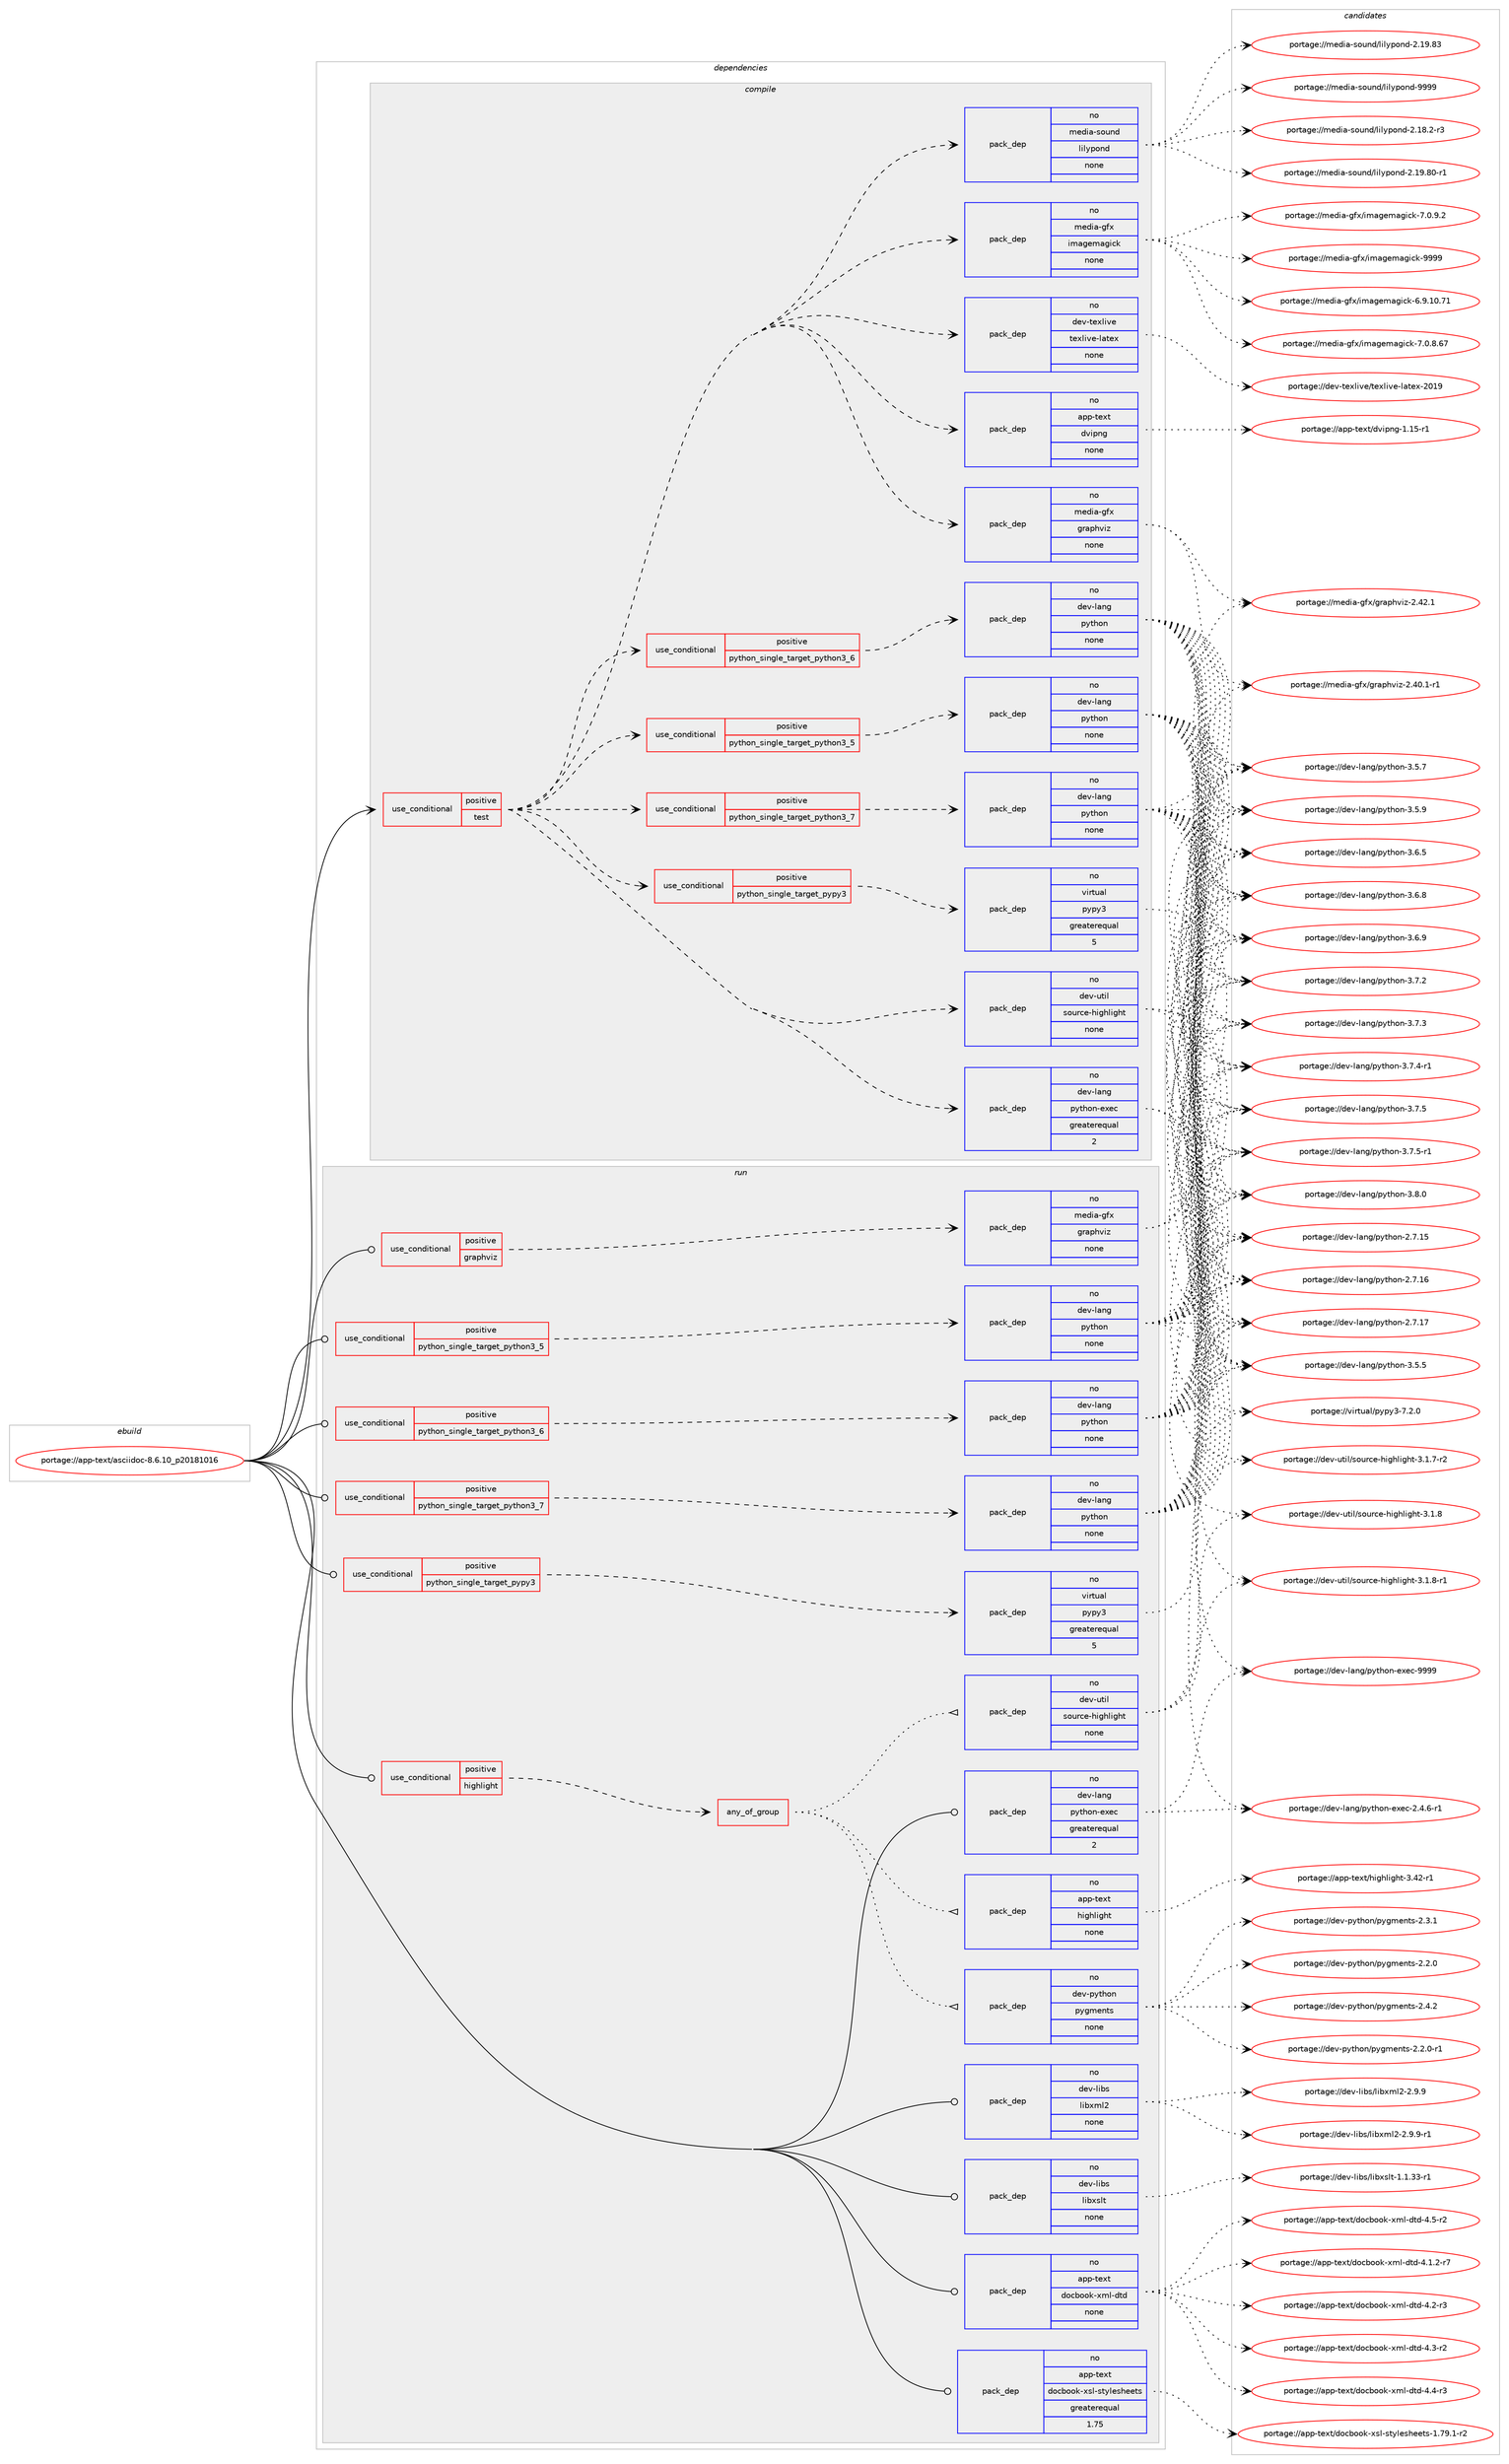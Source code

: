 digraph prolog {

# *************
# Graph options
# *************

newrank=true;
concentrate=true;
compound=true;
graph [rankdir=LR,fontname=Helvetica,fontsize=10,ranksep=1.5];#, ranksep=2.5, nodesep=0.2];
edge  [arrowhead=vee];
node  [fontname=Helvetica,fontsize=10];

# **********
# The ebuild
# **********

subgraph cluster_leftcol {
color=gray;
rank=same;
label=<<i>ebuild</i>>;
id [label="portage://app-text/asciidoc-8.6.10_p20181016", color=red, width=4, href="../app-text/asciidoc-8.6.10_p20181016.svg"];
}

# ****************
# The dependencies
# ****************

subgraph cluster_midcol {
color=gray;
label=<<i>dependencies</i>>;
subgraph cluster_compile {
fillcolor="#eeeeee";
style=filled;
label=<<i>compile</i>>;
subgraph cond10645 {
dependency43023 [label=<<TABLE BORDER="0" CELLBORDER="1" CELLSPACING="0" CELLPADDING="4"><TR><TD ROWSPAN="3" CELLPADDING="10">use_conditional</TD></TR><TR><TD>positive</TD></TR><TR><TD>test</TD></TR></TABLE>>, shape=none, color=red];
subgraph pack31653 {
dependency43024 [label=<<TABLE BORDER="0" CELLBORDER="1" CELLSPACING="0" CELLPADDING="4" WIDTH="220"><TR><TD ROWSPAN="6" CELLPADDING="30">pack_dep</TD></TR><TR><TD WIDTH="110">no</TD></TR><TR><TD>app-text</TD></TR><TR><TD>dvipng</TD></TR><TR><TD>none</TD></TR><TR><TD></TD></TR></TABLE>>, shape=none, color=blue];
}
dependency43023:e -> dependency43024:w [weight=20,style="dashed",arrowhead="vee"];
subgraph pack31654 {
dependency43025 [label=<<TABLE BORDER="0" CELLBORDER="1" CELLSPACING="0" CELLPADDING="4" WIDTH="220"><TR><TD ROWSPAN="6" CELLPADDING="30">pack_dep</TD></TR><TR><TD WIDTH="110">no</TD></TR><TR><TD>dev-texlive</TD></TR><TR><TD>texlive-latex</TD></TR><TR><TD>none</TD></TR><TR><TD></TD></TR></TABLE>>, shape=none, color=blue];
}
dependency43023:e -> dependency43025:w [weight=20,style="dashed",arrowhead="vee"];
subgraph pack31655 {
dependency43026 [label=<<TABLE BORDER="0" CELLBORDER="1" CELLSPACING="0" CELLPADDING="4" WIDTH="220"><TR><TD ROWSPAN="6" CELLPADDING="30">pack_dep</TD></TR><TR><TD WIDTH="110">no</TD></TR><TR><TD>dev-util</TD></TR><TR><TD>source-highlight</TD></TR><TR><TD>none</TD></TR><TR><TD></TD></TR></TABLE>>, shape=none, color=blue];
}
dependency43023:e -> dependency43026:w [weight=20,style="dashed",arrowhead="vee"];
subgraph pack31656 {
dependency43027 [label=<<TABLE BORDER="0" CELLBORDER="1" CELLSPACING="0" CELLPADDING="4" WIDTH="220"><TR><TD ROWSPAN="6" CELLPADDING="30">pack_dep</TD></TR><TR><TD WIDTH="110">no</TD></TR><TR><TD>media-gfx</TD></TR><TR><TD>graphviz</TD></TR><TR><TD>none</TD></TR><TR><TD></TD></TR></TABLE>>, shape=none, color=blue];
}
dependency43023:e -> dependency43027:w [weight=20,style="dashed",arrowhead="vee"];
subgraph pack31657 {
dependency43028 [label=<<TABLE BORDER="0" CELLBORDER="1" CELLSPACING="0" CELLPADDING="4" WIDTH="220"><TR><TD ROWSPAN="6" CELLPADDING="30">pack_dep</TD></TR><TR><TD WIDTH="110">no</TD></TR><TR><TD>media-gfx</TD></TR><TR><TD>imagemagick</TD></TR><TR><TD>none</TD></TR><TR><TD></TD></TR></TABLE>>, shape=none, color=blue];
}
dependency43023:e -> dependency43028:w [weight=20,style="dashed",arrowhead="vee"];
subgraph pack31658 {
dependency43029 [label=<<TABLE BORDER="0" CELLBORDER="1" CELLSPACING="0" CELLPADDING="4" WIDTH="220"><TR><TD ROWSPAN="6" CELLPADDING="30">pack_dep</TD></TR><TR><TD WIDTH="110">no</TD></TR><TR><TD>media-sound</TD></TR><TR><TD>lilypond</TD></TR><TR><TD>none</TD></TR><TR><TD></TD></TR></TABLE>>, shape=none, color=blue];
}
dependency43023:e -> dependency43029:w [weight=20,style="dashed",arrowhead="vee"];
subgraph cond10646 {
dependency43030 [label=<<TABLE BORDER="0" CELLBORDER="1" CELLSPACING="0" CELLPADDING="4"><TR><TD ROWSPAN="3" CELLPADDING="10">use_conditional</TD></TR><TR><TD>positive</TD></TR><TR><TD>python_single_target_pypy3</TD></TR></TABLE>>, shape=none, color=red];
subgraph pack31659 {
dependency43031 [label=<<TABLE BORDER="0" CELLBORDER="1" CELLSPACING="0" CELLPADDING="4" WIDTH="220"><TR><TD ROWSPAN="6" CELLPADDING="30">pack_dep</TD></TR><TR><TD WIDTH="110">no</TD></TR><TR><TD>virtual</TD></TR><TR><TD>pypy3</TD></TR><TR><TD>greaterequal</TD></TR><TR><TD>5</TD></TR></TABLE>>, shape=none, color=blue];
}
dependency43030:e -> dependency43031:w [weight=20,style="dashed",arrowhead="vee"];
}
dependency43023:e -> dependency43030:w [weight=20,style="dashed",arrowhead="vee"];
subgraph cond10647 {
dependency43032 [label=<<TABLE BORDER="0" CELLBORDER="1" CELLSPACING="0" CELLPADDING="4"><TR><TD ROWSPAN="3" CELLPADDING="10">use_conditional</TD></TR><TR><TD>positive</TD></TR><TR><TD>python_single_target_python3_5</TD></TR></TABLE>>, shape=none, color=red];
subgraph pack31660 {
dependency43033 [label=<<TABLE BORDER="0" CELLBORDER="1" CELLSPACING="0" CELLPADDING="4" WIDTH="220"><TR><TD ROWSPAN="6" CELLPADDING="30">pack_dep</TD></TR><TR><TD WIDTH="110">no</TD></TR><TR><TD>dev-lang</TD></TR><TR><TD>python</TD></TR><TR><TD>none</TD></TR><TR><TD></TD></TR></TABLE>>, shape=none, color=blue];
}
dependency43032:e -> dependency43033:w [weight=20,style="dashed",arrowhead="vee"];
}
dependency43023:e -> dependency43032:w [weight=20,style="dashed",arrowhead="vee"];
subgraph cond10648 {
dependency43034 [label=<<TABLE BORDER="0" CELLBORDER="1" CELLSPACING="0" CELLPADDING="4"><TR><TD ROWSPAN="3" CELLPADDING="10">use_conditional</TD></TR><TR><TD>positive</TD></TR><TR><TD>python_single_target_python3_6</TD></TR></TABLE>>, shape=none, color=red];
subgraph pack31661 {
dependency43035 [label=<<TABLE BORDER="0" CELLBORDER="1" CELLSPACING="0" CELLPADDING="4" WIDTH="220"><TR><TD ROWSPAN="6" CELLPADDING="30">pack_dep</TD></TR><TR><TD WIDTH="110">no</TD></TR><TR><TD>dev-lang</TD></TR><TR><TD>python</TD></TR><TR><TD>none</TD></TR><TR><TD></TD></TR></TABLE>>, shape=none, color=blue];
}
dependency43034:e -> dependency43035:w [weight=20,style="dashed",arrowhead="vee"];
}
dependency43023:e -> dependency43034:w [weight=20,style="dashed",arrowhead="vee"];
subgraph cond10649 {
dependency43036 [label=<<TABLE BORDER="0" CELLBORDER="1" CELLSPACING="0" CELLPADDING="4"><TR><TD ROWSPAN="3" CELLPADDING="10">use_conditional</TD></TR><TR><TD>positive</TD></TR><TR><TD>python_single_target_python3_7</TD></TR></TABLE>>, shape=none, color=red];
subgraph pack31662 {
dependency43037 [label=<<TABLE BORDER="0" CELLBORDER="1" CELLSPACING="0" CELLPADDING="4" WIDTH="220"><TR><TD ROWSPAN="6" CELLPADDING="30">pack_dep</TD></TR><TR><TD WIDTH="110">no</TD></TR><TR><TD>dev-lang</TD></TR><TR><TD>python</TD></TR><TR><TD>none</TD></TR><TR><TD></TD></TR></TABLE>>, shape=none, color=blue];
}
dependency43036:e -> dependency43037:w [weight=20,style="dashed",arrowhead="vee"];
}
dependency43023:e -> dependency43036:w [weight=20,style="dashed",arrowhead="vee"];
subgraph pack31663 {
dependency43038 [label=<<TABLE BORDER="0" CELLBORDER="1" CELLSPACING="0" CELLPADDING="4" WIDTH="220"><TR><TD ROWSPAN="6" CELLPADDING="30">pack_dep</TD></TR><TR><TD WIDTH="110">no</TD></TR><TR><TD>dev-lang</TD></TR><TR><TD>python-exec</TD></TR><TR><TD>greaterequal</TD></TR><TR><TD>2</TD></TR></TABLE>>, shape=none, color=blue];
}
dependency43023:e -> dependency43038:w [weight=20,style="dashed",arrowhead="vee"];
}
id:e -> dependency43023:w [weight=20,style="solid",arrowhead="vee"];
}
subgraph cluster_compileandrun {
fillcolor="#eeeeee";
style=filled;
label=<<i>compile and run</i>>;
}
subgraph cluster_run {
fillcolor="#eeeeee";
style=filled;
label=<<i>run</i>>;
subgraph cond10650 {
dependency43039 [label=<<TABLE BORDER="0" CELLBORDER="1" CELLSPACING="0" CELLPADDING="4"><TR><TD ROWSPAN="3" CELLPADDING="10">use_conditional</TD></TR><TR><TD>positive</TD></TR><TR><TD>graphviz</TD></TR></TABLE>>, shape=none, color=red];
subgraph pack31664 {
dependency43040 [label=<<TABLE BORDER="0" CELLBORDER="1" CELLSPACING="0" CELLPADDING="4" WIDTH="220"><TR><TD ROWSPAN="6" CELLPADDING="30">pack_dep</TD></TR><TR><TD WIDTH="110">no</TD></TR><TR><TD>media-gfx</TD></TR><TR><TD>graphviz</TD></TR><TR><TD>none</TD></TR><TR><TD></TD></TR></TABLE>>, shape=none, color=blue];
}
dependency43039:e -> dependency43040:w [weight=20,style="dashed",arrowhead="vee"];
}
id:e -> dependency43039:w [weight=20,style="solid",arrowhead="odot"];
subgraph cond10651 {
dependency43041 [label=<<TABLE BORDER="0" CELLBORDER="1" CELLSPACING="0" CELLPADDING="4"><TR><TD ROWSPAN="3" CELLPADDING="10">use_conditional</TD></TR><TR><TD>positive</TD></TR><TR><TD>highlight</TD></TR></TABLE>>, shape=none, color=red];
subgraph any699 {
dependency43042 [label=<<TABLE BORDER="0" CELLBORDER="1" CELLSPACING="0" CELLPADDING="4"><TR><TD CELLPADDING="10">any_of_group</TD></TR></TABLE>>, shape=none, color=red];subgraph pack31665 {
dependency43043 [label=<<TABLE BORDER="0" CELLBORDER="1" CELLSPACING="0" CELLPADDING="4" WIDTH="220"><TR><TD ROWSPAN="6" CELLPADDING="30">pack_dep</TD></TR><TR><TD WIDTH="110">no</TD></TR><TR><TD>dev-util</TD></TR><TR><TD>source-highlight</TD></TR><TR><TD>none</TD></TR><TR><TD></TD></TR></TABLE>>, shape=none, color=blue];
}
dependency43042:e -> dependency43043:w [weight=20,style="dotted",arrowhead="oinv"];
subgraph pack31666 {
dependency43044 [label=<<TABLE BORDER="0" CELLBORDER="1" CELLSPACING="0" CELLPADDING="4" WIDTH="220"><TR><TD ROWSPAN="6" CELLPADDING="30">pack_dep</TD></TR><TR><TD WIDTH="110">no</TD></TR><TR><TD>dev-python</TD></TR><TR><TD>pygments</TD></TR><TR><TD>none</TD></TR><TR><TD></TD></TR></TABLE>>, shape=none, color=blue];
}
dependency43042:e -> dependency43044:w [weight=20,style="dotted",arrowhead="oinv"];
subgraph pack31667 {
dependency43045 [label=<<TABLE BORDER="0" CELLBORDER="1" CELLSPACING="0" CELLPADDING="4" WIDTH="220"><TR><TD ROWSPAN="6" CELLPADDING="30">pack_dep</TD></TR><TR><TD WIDTH="110">no</TD></TR><TR><TD>app-text</TD></TR><TR><TD>highlight</TD></TR><TR><TD>none</TD></TR><TR><TD></TD></TR></TABLE>>, shape=none, color=blue];
}
dependency43042:e -> dependency43045:w [weight=20,style="dotted",arrowhead="oinv"];
}
dependency43041:e -> dependency43042:w [weight=20,style="dashed",arrowhead="vee"];
}
id:e -> dependency43041:w [weight=20,style="solid",arrowhead="odot"];
subgraph cond10652 {
dependency43046 [label=<<TABLE BORDER="0" CELLBORDER="1" CELLSPACING="0" CELLPADDING="4"><TR><TD ROWSPAN="3" CELLPADDING="10">use_conditional</TD></TR><TR><TD>positive</TD></TR><TR><TD>python_single_target_pypy3</TD></TR></TABLE>>, shape=none, color=red];
subgraph pack31668 {
dependency43047 [label=<<TABLE BORDER="0" CELLBORDER="1" CELLSPACING="0" CELLPADDING="4" WIDTH="220"><TR><TD ROWSPAN="6" CELLPADDING="30">pack_dep</TD></TR><TR><TD WIDTH="110">no</TD></TR><TR><TD>virtual</TD></TR><TR><TD>pypy3</TD></TR><TR><TD>greaterequal</TD></TR><TR><TD>5</TD></TR></TABLE>>, shape=none, color=blue];
}
dependency43046:e -> dependency43047:w [weight=20,style="dashed",arrowhead="vee"];
}
id:e -> dependency43046:w [weight=20,style="solid",arrowhead="odot"];
subgraph cond10653 {
dependency43048 [label=<<TABLE BORDER="0" CELLBORDER="1" CELLSPACING="0" CELLPADDING="4"><TR><TD ROWSPAN="3" CELLPADDING="10">use_conditional</TD></TR><TR><TD>positive</TD></TR><TR><TD>python_single_target_python3_5</TD></TR></TABLE>>, shape=none, color=red];
subgraph pack31669 {
dependency43049 [label=<<TABLE BORDER="0" CELLBORDER="1" CELLSPACING="0" CELLPADDING="4" WIDTH="220"><TR><TD ROWSPAN="6" CELLPADDING="30">pack_dep</TD></TR><TR><TD WIDTH="110">no</TD></TR><TR><TD>dev-lang</TD></TR><TR><TD>python</TD></TR><TR><TD>none</TD></TR><TR><TD></TD></TR></TABLE>>, shape=none, color=blue];
}
dependency43048:e -> dependency43049:w [weight=20,style="dashed",arrowhead="vee"];
}
id:e -> dependency43048:w [weight=20,style="solid",arrowhead="odot"];
subgraph cond10654 {
dependency43050 [label=<<TABLE BORDER="0" CELLBORDER="1" CELLSPACING="0" CELLPADDING="4"><TR><TD ROWSPAN="3" CELLPADDING="10">use_conditional</TD></TR><TR><TD>positive</TD></TR><TR><TD>python_single_target_python3_6</TD></TR></TABLE>>, shape=none, color=red];
subgraph pack31670 {
dependency43051 [label=<<TABLE BORDER="0" CELLBORDER="1" CELLSPACING="0" CELLPADDING="4" WIDTH="220"><TR><TD ROWSPAN="6" CELLPADDING="30">pack_dep</TD></TR><TR><TD WIDTH="110">no</TD></TR><TR><TD>dev-lang</TD></TR><TR><TD>python</TD></TR><TR><TD>none</TD></TR><TR><TD></TD></TR></TABLE>>, shape=none, color=blue];
}
dependency43050:e -> dependency43051:w [weight=20,style="dashed",arrowhead="vee"];
}
id:e -> dependency43050:w [weight=20,style="solid",arrowhead="odot"];
subgraph cond10655 {
dependency43052 [label=<<TABLE BORDER="0" CELLBORDER="1" CELLSPACING="0" CELLPADDING="4"><TR><TD ROWSPAN="3" CELLPADDING="10">use_conditional</TD></TR><TR><TD>positive</TD></TR><TR><TD>python_single_target_python3_7</TD></TR></TABLE>>, shape=none, color=red];
subgraph pack31671 {
dependency43053 [label=<<TABLE BORDER="0" CELLBORDER="1" CELLSPACING="0" CELLPADDING="4" WIDTH="220"><TR><TD ROWSPAN="6" CELLPADDING="30">pack_dep</TD></TR><TR><TD WIDTH="110">no</TD></TR><TR><TD>dev-lang</TD></TR><TR><TD>python</TD></TR><TR><TD>none</TD></TR><TR><TD></TD></TR></TABLE>>, shape=none, color=blue];
}
dependency43052:e -> dependency43053:w [weight=20,style="dashed",arrowhead="vee"];
}
id:e -> dependency43052:w [weight=20,style="solid",arrowhead="odot"];
subgraph pack31672 {
dependency43054 [label=<<TABLE BORDER="0" CELLBORDER="1" CELLSPACING="0" CELLPADDING="4" WIDTH="220"><TR><TD ROWSPAN="6" CELLPADDING="30">pack_dep</TD></TR><TR><TD WIDTH="110">no</TD></TR><TR><TD>app-text</TD></TR><TR><TD>docbook-xml-dtd</TD></TR><TR><TD>none</TD></TR><TR><TD></TD></TR></TABLE>>, shape=none, color=blue];
}
id:e -> dependency43054:w [weight=20,style="solid",arrowhead="odot"];
subgraph pack31673 {
dependency43055 [label=<<TABLE BORDER="0" CELLBORDER="1" CELLSPACING="0" CELLPADDING="4" WIDTH="220"><TR><TD ROWSPAN="6" CELLPADDING="30">pack_dep</TD></TR><TR><TD WIDTH="110">no</TD></TR><TR><TD>app-text</TD></TR><TR><TD>docbook-xsl-stylesheets</TD></TR><TR><TD>greaterequal</TD></TR><TR><TD>1.75</TD></TR></TABLE>>, shape=none, color=blue];
}
id:e -> dependency43055:w [weight=20,style="solid",arrowhead="odot"];
subgraph pack31674 {
dependency43056 [label=<<TABLE BORDER="0" CELLBORDER="1" CELLSPACING="0" CELLPADDING="4" WIDTH="220"><TR><TD ROWSPAN="6" CELLPADDING="30">pack_dep</TD></TR><TR><TD WIDTH="110">no</TD></TR><TR><TD>dev-lang</TD></TR><TR><TD>python-exec</TD></TR><TR><TD>greaterequal</TD></TR><TR><TD>2</TD></TR></TABLE>>, shape=none, color=blue];
}
id:e -> dependency43056:w [weight=20,style="solid",arrowhead="odot"];
subgraph pack31675 {
dependency43057 [label=<<TABLE BORDER="0" CELLBORDER="1" CELLSPACING="0" CELLPADDING="4" WIDTH="220"><TR><TD ROWSPAN="6" CELLPADDING="30">pack_dep</TD></TR><TR><TD WIDTH="110">no</TD></TR><TR><TD>dev-libs</TD></TR><TR><TD>libxml2</TD></TR><TR><TD>none</TD></TR><TR><TD></TD></TR></TABLE>>, shape=none, color=blue];
}
id:e -> dependency43057:w [weight=20,style="solid",arrowhead="odot"];
subgraph pack31676 {
dependency43058 [label=<<TABLE BORDER="0" CELLBORDER="1" CELLSPACING="0" CELLPADDING="4" WIDTH="220"><TR><TD ROWSPAN="6" CELLPADDING="30">pack_dep</TD></TR><TR><TD WIDTH="110">no</TD></TR><TR><TD>dev-libs</TD></TR><TR><TD>libxslt</TD></TR><TR><TD>none</TD></TR><TR><TD></TD></TR></TABLE>>, shape=none, color=blue];
}
id:e -> dependency43058:w [weight=20,style="solid",arrowhead="odot"];
}
}

# **************
# The candidates
# **************

subgraph cluster_choices {
rank=same;
color=gray;
label=<<i>candidates</i>>;

subgraph choice31653 {
color=black;
nodesep=1;
choiceportage97112112451161011201164710011810511211010345494649534511449 [label="portage://app-text/dvipng-1.15-r1", color=red, width=4,href="../app-text/dvipng-1.15-r1.svg"];
dependency43024:e -> choiceportage97112112451161011201164710011810511211010345494649534511449:w [style=dotted,weight="100"];
}
subgraph choice31654 {
color=black;
nodesep=1;
choiceportage100101118451161011201081051181014711610112010810511810145108971161011204550484957 [label="portage://dev-texlive/texlive-latex-2019", color=red, width=4,href="../dev-texlive/texlive-latex-2019.svg"];
dependency43025:e -> choiceportage100101118451161011201081051181014711610112010810511810145108971161011204550484957:w [style=dotted,weight="100"];
}
subgraph choice31655 {
color=black;
nodesep=1;
choiceportage100101118451171161051084711511111711499101451041051031041081051031041164551464946554511450 [label="portage://dev-util/source-highlight-3.1.7-r2", color=red, width=4,href="../dev-util/source-highlight-3.1.7-r2.svg"];
choiceportage10010111845117116105108471151111171149910145104105103104108105103104116455146494656 [label="portage://dev-util/source-highlight-3.1.8", color=red, width=4,href="../dev-util/source-highlight-3.1.8.svg"];
choiceportage100101118451171161051084711511111711499101451041051031041081051031041164551464946564511449 [label="portage://dev-util/source-highlight-3.1.8-r1", color=red, width=4,href="../dev-util/source-highlight-3.1.8-r1.svg"];
dependency43026:e -> choiceportage100101118451171161051084711511111711499101451041051031041081051031041164551464946554511450:w [style=dotted,weight="100"];
dependency43026:e -> choiceportage10010111845117116105108471151111171149910145104105103104108105103104116455146494656:w [style=dotted,weight="100"];
dependency43026:e -> choiceportage100101118451171161051084711511111711499101451041051031041081051031041164551464946564511449:w [style=dotted,weight="100"];
}
subgraph choice31656 {
color=black;
nodesep=1;
choiceportage10910110010597451031021204710311497112104118105122455046524846494511449 [label="portage://media-gfx/graphviz-2.40.1-r1", color=red, width=4,href="../media-gfx/graphviz-2.40.1-r1.svg"];
choiceportage1091011001059745103102120471031149711210411810512245504652504649 [label="portage://media-gfx/graphviz-2.42.1", color=red, width=4,href="../media-gfx/graphviz-2.42.1.svg"];
dependency43027:e -> choiceportage10910110010597451031021204710311497112104118105122455046524846494511449:w [style=dotted,weight="100"];
dependency43027:e -> choiceportage1091011001059745103102120471031149711210411810512245504652504649:w [style=dotted,weight="100"];
}
subgraph choice31657 {
color=black;
nodesep=1;
choiceportage10910110010597451031021204710510997103101109971031059910745544657464948465549 [label="portage://media-gfx/imagemagick-6.9.10.71", color=red, width=4,href="../media-gfx/imagemagick-6.9.10.71.svg"];
choiceportage109101100105974510310212047105109971031011099710310599107455546484656465455 [label="portage://media-gfx/imagemagick-7.0.8.67", color=red, width=4,href="../media-gfx/imagemagick-7.0.8.67.svg"];
choiceportage1091011001059745103102120471051099710310110997103105991074555464846574650 [label="portage://media-gfx/imagemagick-7.0.9.2", color=red, width=4,href="../media-gfx/imagemagick-7.0.9.2.svg"];
choiceportage1091011001059745103102120471051099710310110997103105991074557575757 [label="portage://media-gfx/imagemagick-9999", color=red, width=4,href="../media-gfx/imagemagick-9999.svg"];
dependency43028:e -> choiceportage10910110010597451031021204710510997103101109971031059910745544657464948465549:w [style=dotted,weight="100"];
dependency43028:e -> choiceportage109101100105974510310212047105109971031011099710310599107455546484656465455:w [style=dotted,weight="100"];
dependency43028:e -> choiceportage1091011001059745103102120471051099710310110997103105991074555464846574650:w [style=dotted,weight="100"];
dependency43028:e -> choiceportage1091011001059745103102120471051099710310110997103105991074557575757:w [style=dotted,weight="100"];
}
subgraph choice31658 {
color=black;
nodesep=1;
choiceportage109101100105974511511111711010047108105108121112111110100455046495646504511451 [label="portage://media-sound/lilypond-2.18.2-r3", color=red, width=4,href="../media-sound/lilypond-2.18.2-r3.svg"];
choiceportage10910110010597451151111171101004710810510812111211111010045504649574656484511449 [label="portage://media-sound/lilypond-2.19.80-r1", color=red, width=4,href="../media-sound/lilypond-2.19.80-r1.svg"];
choiceportage1091011001059745115111117110100471081051081211121111101004550464957465651 [label="portage://media-sound/lilypond-2.19.83", color=red, width=4,href="../media-sound/lilypond-2.19.83.svg"];
choiceportage1091011001059745115111117110100471081051081211121111101004557575757 [label="portage://media-sound/lilypond-9999", color=red, width=4,href="../media-sound/lilypond-9999.svg"];
dependency43029:e -> choiceportage109101100105974511511111711010047108105108121112111110100455046495646504511451:w [style=dotted,weight="100"];
dependency43029:e -> choiceportage10910110010597451151111171101004710810510812111211111010045504649574656484511449:w [style=dotted,weight="100"];
dependency43029:e -> choiceportage1091011001059745115111117110100471081051081211121111101004550464957465651:w [style=dotted,weight="100"];
dependency43029:e -> choiceportage1091011001059745115111117110100471081051081211121111101004557575757:w [style=dotted,weight="100"];
}
subgraph choice31659 {
color=black;
nodesep=1;
choiceportage118105114116117971084711212111212151455546504648 [label="portage://virtual/pypy3-7.2.0", color=red, width=4,href="../virtual/pypy3-7.2.0.svg"];
dependency43031:e -> choiceportage118105114116117971084711212111212151455546504648:w [style=dotted,weight="100"];
}
subgraph choice31660 {
color=black;
nodesep=1;
choiceportage10010111845108971101034711212111610411111045504655464953 [label="portage://dev-lang/python-2.7.15", color=red, width=4,href="../dev-lang/python-2.7.15.svg"];
choiceportage10010111845108971101034711212111610411111045504655464954 [label="portage://dev-lang/python-2.7.16", color=red, width=4,href="../dev-lang/python-2.7.16.svg"];
choiceportage10010111845108971101034711212111610411111045504655464955 [label="portage://dev-lang/python-2.7.17", color=red, width=4,href="../dev-lang/python-2.7.17.svg"];
choiceportage100101118451089711010347112121116104111110455146534653 [label="portage://dev-lang/python-3.5.5", color=red, width=4,href="../dev-lang/python-3.5.5.svg"];
choiceportage100101118451089711010347112121116104111110455146534655 [label="portage://dev-lang/python-3.5.7", color=red, width=4,href="../dev-lang/python-3.5.7.svg"];
choiceportage100101118451089711010347112121116104111110455146534657 [label="portage://dev-lang/python-3.5.9", color=red, width=4,href="../dev-lang/python-3.5.9.svg"];
choiceportage100101118451089711010347112121116104111110455146544653 [label="portage://dev-lang/python-3.6.5", color=red, width=4,href="../dev-lang/python-3.6.5.svg"];
choiceportage100101118451089711010347112121116104111110455146544656 [label="portage://dev-lang/python-3.6.8", color=red, width=4,href="../dev-lang/python-3.6.8.svg"];
choiceportage100101118451089711010347112121116104111110455146544657 [label="portage://dev-lang/python-3.6.9", color=red, width=4,href="../dev-lang/python-3.6.9.svg"];
choiceportage100101118451089711010347112121116104111110455146554650 [label="portage://dev-lang/python-3.7.2", color=red, width=4,href="../dev-lang/python-3.7.2.svg"];
choiceportage100101118451089711010347112121116104111110455146554651 [label="portage://dev-lang/python-3.7.3", color=red, width=4,href="../dev-lang/python-3.7.3.svg"];
choiceportage1001011184510897110103471121211161041111104551465546524511449 [label="portage://dev-lang/python-3.7.4-r1", color=red, width=4,href="../dev-lang/python-3.7.4-r1.svg"];
choiceportage100101118451089711010347112121116104111110455146554653 [label="portage://dev-lang/python-3.7.5", color=red, width=4,href="../dev-lang/python-3.7.5.svg"];
choiceportage1001011184510897110103471121211161041111104551465546534511449 [label="portage://dev-lang/python-3.7.5-r1", color=red, width=4,href="../dev-lang/python-3.7.5-r1.svg"];
choiceportage100101118451089711010347112121116104111110455146564648 [label="portage://dev-lang/python-3.8.0", color=red, width=4,href="../dev-lang/python-3.8.0.svg"];
dependency43033:e -> choiceportage10010111845108971101034711212111610411111045504655464953:w [style=dotted,weight="100"];
dependency43033:e -> choiceportage10010111845108971101034711212111610411111045504655464954:w [style=dotted,weight="100"];
dependency43033:e -> choiceportage10010111845108971101034711212111610411111045504655464955:w [style=dotted,weight="100"];
dependency43033:e -> choiceportage100101118451089711010347112121116104111110455146534653:w [style=dotted,weight="100"];
dependency43033:e -> choiceportage100101118451089711010347112121116104111110455146534655:w [style=dotted,weight="100"];
dependency43033:e -> choiceportage100101118451089711010347112121116104111110455146534657:w [style=dotted,weight="100"];
dependency43033:e -> choiceportage100101118451089711010347112121116104111110455146544653:w [style=dotted,weight="100"];
dependency43033:e -> choiceportage100101118451089711010347112121116104111110455146544656:w [style=dotted,weight="100"];
dependency43033:e -> choiceportage100101118451089711010347112121116104111110455146544657:w [style=dotted,weight="100"];
dependency43033:e -> choiceportage100101118451089711010347112121116104111110455146554650:w [style=dotted,weight="100"];
dependency43033:e -> choiceportage100101118451089711010347112121116104111110455146554651:w [style=dotted,weight="100"];
dependency43033:e -> choiceportage1001011184510897110103471121211161041111104551465546524511449:w [style=dotted,weight="100"];
dependency43033:e -> choiceportage100101118451089711010347112121116104111110455146554653:w [style=dotted,weight="100"];
dependency43033:e -> choiceportage1001011184510897110103471121211161041111104551465546534511449:w [style=dotted,weight="100"];
dependency43033:e -> choiceportage100101118451089711010347112121116104111110455146564648:w [style=dotted,weight="100"];
}
subgraph choice31661 {
color=black;
nodesep=1;
choiceportage10010111845108971101034711212111610411111045504655464953 [label="portage://dev-lang/python-2.7.15", color=red, width=4,href="../dev-lang/python-2.7.15.svg"];
choiceportage10010111845108971101034711212111610411111045504655464954 [label="portage://dev-lang/python-2.7.16", color=red, width=4,href="../dev-lang/python-2.7.16.svg"];
choiceportage10010111845108971101034711212111610411111045504655464955 [label="portage://dev-lang/python-2.7.17", color=red, width=4,href="../dev-lang/python-2.7.17.svg"];
choiceportage100101118451089711010347112121116104111110455146534653 [label="portage://dev-lang/python-3.5.5", color=red, width=4,href="../dev-lang/python-3.5.5.svg"];
choiceportage100101118451089711010347112121116104111110455146534655 [label="portage://dev-lang/python-3.5.7", color=red, width=4,href="../dev-lang/python-3.5.7.svg"];
choiceportage100101118451089711010347112121116104111110455146534657 [label="portage://dev-lang/python-3.5.9", color=red, width=4,href="../dev-lang/python-3.5.9.svg"];
choiceportage100101118451089711010347112121116104111110455146544653 [label="portage://dev-lang/python-3.6.5", color=red, width=4,href="../dev-lang/python-3.6.5.svg"];
choiceportage100101118451089711010347112121116104111110455146544656 [label="portage://dev-lang/python-3.6.8", color=red, width=4,href="../dev-lang/python-3.6.8.svg"];
choiceportage100101118451089711010347112121116104111110455146544657 [label="portage://dev-lang/python-3.6.9", color=red, width=4,href="../dev-lang/python-3.6.9.svg"];
choiceportage100101118451089711010347112121116104111110455146554650 [label="portage://dev-lang/python-3.7.2", color=red, width=4,href="../dev-lang/python-3.7.2.svg"];
choiceportage100101118451089711010347112121116104111110455146554651 [label="portage://dev-lang/python-3.7.3", color=red, width=4,href="../dev-lang/python-3.7.3.svg"];
choiceportage1001011184510897110103471121211161041111104551465546524511449 [label="portage://dev-lang/python-3.7.4-r1", color=red, width=4,href="../dev-lang/python-3.7.4-r1.svg"];
choiceportage100101118451089711010347112121116104111110455146554653 [label="portage://dev-lang/python-3.7.5", color=red, width=4,href="../dev-lang/python-3.7.5.svg"];
choiceportage1001011184510897110103471121211161041111104551465546534511449 [label="portage://dev-lang/python-3.7.5-r1", color=red, width=4,href="../dev-lang/python-3.7.5-r1.svg"];
choiceportage100101118451089711010347112121116104111110455146564648 [label="portage://dev-lang/python-3.8.0", color=red, width=4,href="../dev-lang/python-3.8.0.svg"];
dependency43035:e -> choiceportage10010111845108971101034711212111610411111045504655464953:w [style=dotted,weight="100"];
dependency43035:e -> choiceportage10010111845108971101034711212111610411111045504655464954:w [style=dotted,weight="100"];
dependency43035:e -> choiceportage10010111845108971101034711212111610411111045504655464955:w [style=dotted,weight="100"];
dependency43035:e -> choiceportage100101118451089711010347112121116104111110455146534653:w [style=dotted,weight="100"];
dependency43035:e -> choiceportage100101118451089711010347112121116104111110455146534655:w [style=dotted,weight="100"];
dependency43035:e -> choiceportage100101118451089711010347112121116104111110455146534657:w [style=dotted,weight="100"];
dependency43035:e -> choiceportage100101118451089711010347112121116104111110455146544653:w [style=dotted,weight="100"];
dependency43035:e -> choiceportage100101118451089711010347112121116104111110455146544656:w [style=dotted,weight="100"];
dependency43035:e -> choiceportage100101118451089711010347112121116104111110455146544657:w [style=dotted,weight="100"];
dependency43035:e -> choiceportage100101118451089711010347112121116104111110455146554650:w [style=dotted,weight="100"];
dependency43035:e -> choiceportage100101118451089711010347112121116104111110455146554651:w [style=dotted,weight="100"];
dependency43035:e -> choiceportage1001011184510897110103471121211161041111104551465546524511449:w [style=dotted,weight="100"];
dependency43035:e -> choiceportage100101118451089711010347112121116104111110455146554653:w [style=dotted,weight="100"];
dependency43035:e -> choiceportage1001011184510897110103471121211161041111104551465546534511449:w [style=dotted,weight="100"];
dependency43035:e -> choiceportage100101118451089711010347112121116104111110455146564648:w [style=dotted,weight="100"];
}
subgraph choice31662 {
color=black;
nodesep=1;
choiceportage10010111845108971101034711212111610411111045504655464953 [label="portage://dev-lang/python-2.7.15", color=red, width=4,href="../dev-lang/python-2.7.15.svg"];
choiceportage10010111845108971101034711212111610411111045504655464954 [label="portage://dev-lang/python-2.7.16", color=red, width=4,href="../dev-lang/python-2.7.16.svg"];
choiceportage10010111845108971101034711212111610411111045504655464955 [label="portage://dev-lang/python-2.7.17", color=red, width=4,href="../dev-lang/python-2.7.17.svg"];
choiceportage100101118451089711010347112121116104111110455146534653 [label="portage://dev-lang/python-3.5.5", color=red, width=4,href="../dev-lang/python-3.5.5.svg"];
choiceportage100101118451089711010347112121116104111110455146534655 [label="portage://dev-lang/python-3.5.7", color=red, width=4,href="../dev-lang/python-3.5.7.svg"];
choiceportage100101118451089711010347112121116104111110455146534657 [label="portage://dev-lang/python-3.5.9", color=red, width=4,href="../dev-lang/python-3.5.9.svg"];
choiceportage100101118451089711010347112121116104111110455146544653 [label="portage://dev-lang/python-3.6.5", color=red, width=4,href="../dev-lang/python-3.6.5.svg"];
choiceportage100101118451089711010347112121116104111110455146544656 [label="portage://dev-lang/python-3.6.8", color=red, width=4,href="../dev-lang/python-3.6.8.svg"];
choiceportage100101118451089711010347112121116104111110455146544657 [label="portage://dev-lang/python-3.6.9", color=red, width=4,href="../dev-lang/python-3.6.9.svg"];
choiceportage100101118451089711010347112121116104111110455146554650 [label="portage://dev-lang/python-3.7.2", color=red, width=4,href="../dev-lang/python-3.7.2.svg"];
choiceportage100101118451089711010347112121116104111110455146554651 [label="portage://dev-lang/python-3.7.3", color=red, width=4,href="../dev-lang/python-3.7.3.svg"];
choiceportage1001011184510897110103471121211161041111104551465546524511449 [label="portage://dev-lang/python-3.7.4-r1", color=red, width=4,href="../dev-lang/python-3.7.4-r1.svg"];
choiceportage100101118451089711010347112121116104111110455146554653 [label="portage://dev-lang/python-3.7.5", color=red, width=4,href="../dev-lang/python-3.7.5.svg"];
choiceportage1001011184510897110103471121211161041111104551465546534511449 [label="portage://dev-lang/python-3.7.5-r1", color=red, width=4,href="../dev-lang/python-3.7.5-r1.svg"];
choiceportage100101118451089711010347112121116104111110455146564648 [label="portage://dev-lang/python-3.8.0", color=red, width=4,href="../dev-lang/python-3.8.0.svg"];
dependency43037:e -> choiceportage10010111845108971101034711212111610411111045504655464953:w [style=dotted,weight="100"];
dependency43037:e -> choiceportage10010111845108971101034711212111610411111045504655464954:w [style=dotted,weight="100"];
dependency43037:e -> choiceportage10010111845108971101034711212111610411111045504655464955:w [style=dotted,weight="100"];
dependency43037:e -> choiceportage100101118451089711010347112121116104111110455146534653:w [style=dotted,weight="100"];
dependency43037:e -> choiceportage100101118451089711010347112121116104111110455146534655:w [style=dotted,weight="100"];
dependency43037:e -> choiceportage100101118451089711010347112121116104111110455146534657:w [style=dotted,weight="100"];
dependency43037:e -> choiceportage100101118451089711010347112121116104111110455146544653:w [style=dotted,weight="100"];
dependency43037:e -> choiceportage100101118451089711010347112121116104111110455146544656:w [style=dotted,weight="100"];
dependency43037:e -> choiceportage100101118451089711010347112121116104111110455146544657:w [style=dotted,weight="100"];
dependency43037:e -> choiceportage100101118451089711010347112121116104111110455146554650:w [style=dotted,weight="100"];
dependency43037:e -> choiceportage100101118451089711010347112121116104111110455146554651:w [style=dotted,weight="100"];
dependency43037:e -> choiceportage1001011184510897110103471121211161041111104551465546524511449:w [style=dotted,weight="100"];
dependency43037:e -> choiceportage100101118451089711010347112121116104111110455146554653:w [style=dotted,weight="100"];
dependency43037:e -> choiceportage1001011184510897110103471121211161041111104551465546534511449:w [style=dotted,weight="100"];
dependency43037:e -> choiceportage100101118451089711010347112121116104111110455146564648:w [style=dotted,weight="100"];
}
subgraph choice31663 {
color=black;
nodesep=1;
choiceportage10010111845108971101034711212111610411111045101120101994550465246544511449 [label="portage://dev-lang/python-exec-2.4.6-r1", color=red, width=4,href="../dev-lang/python-exec-2.4.6-r1.svg"];
choiceportage10010111845108971101034711212111610411111045101120101994557575757 [label="portage://dev-lang/python-exec-9999", color=red, width=4,href="../dev-lang/python-exec-9999.svg"];
dependency43038:e -> choiceportage10010111845108971101034711212111610411111045101120101994550465246544511449:w [style=dotted,weight="100"];
dependency43038:e -> choiceportage10010111845108971101034711212111610411111045101120101994557575757:w [style=dotted,weight="100"];
}
subgraph choice31664 {
color=black;
nodesep=1;
choiceportage10910110010597451031021204710311497112104118105122455046524846494511449 [label="portage://media-gfx/graphviz-2.40.1-r1", color=red, width=4,href="../media-gfx/graphviz-2.40.1-r1.svg"];
choiceportage1091011001059745103102120471031149711210411810512245504652504649 [label="portage://media-gfx/graphviz-2.42.1", color=red, width=4,href="../media-gfx/graphviz-2.42.1.svg"];
dependency43040:e -> choiceportage10910110010597451031021204710311497112104118105122455046524846494511449:w [style=dotted,weight="100"];
dependency43040:e -> choiceportage1091011001059745103102120471031149711210411810512245504652504649:w [style=dotted,weight="100"];
}
subgraph choice31665 {
color=black;
nodesep=1;
choiceportage100101118451171161051084711511111711499101451041051031041081051031041164551464946554511450 [label="portage://dev-util/source-highlight-3.1.7-r2", color=red, width=4,href="../dev-util/source-highlight-3.1.7-r2.svg"];
choiceportage10010111845117116105108471151111171149910145104105103104108105103104116455146494656 [label="portage://dev-util/source-highlight-3.1.8", color=red, width=4,href="../dev-util/source-highlight-3.1.8.svg"];
choiceportage100101118451171161051084711511111711499101451041051031041081051031041164551464946564511449 [label="portage://dev-util/source-highlight-3.1.8-r1", color=red, width=4,href="../dev-util/source-highlight-3.1.8-r1.svg"];
dependency43043:e -> choiceportage100101118451171161051084711511111711499101451041051031041081051031041164551464946554511450:w [style=dotted,weight="100"];
dependency43043:e -> choiceportage10010111845117116105108471151111171149910145104105103104108105103104116455146494656:w [style=dotted,weight="100"];
dependency43043:e -> choiceportage100101118451171161051084711511111711499101451041051031041081051031041164551464946564511449:w [style=dotted,weight="100"];
}
subgraph choice31666 {
color=black;
nodesep=1;
choiceportage1001011184511212111610411111047112121103109101110116115455046504648 [label="portage://dev-python/pygments-2.2.0", color=red, width=4,href="../dev-python/pygments-2.2.0.svg"];
choiceportage10010111845112121116104111110471121211031091011101161154550465046484511449 [label="portage://dev-python/pygments-2.2.0-r1", color=red, width=4,href="../dev-python/pygments-2.2.0-r1.svg"];
choiceportage1001011184511212111610411111047112121103109101110116115455046514649 [label="portage://dev-python/pygments-2.3.1", color=red, width=4,href="../dev-python/pygments-2.3.1.svg"];
choiceportage1001011184511212111610411111047112121103109101110116115455046524650 [label="portage://dev-python/pygments-2.4.2", color=red, width=4,href="../dev-python/pygments-2.4.2.svg"];
dependency43044:e -> choiceportage1001011184511212111610411111047112121103109101110116115455046504648:w [style=dotted,weight="100"];
dependency43044:e -> choiceportage10010111845112121116104111110471121211031091011101161154550465046484511449:w [style=dotted,weight="100"];
dependency43044:e -> choiceportage1001011184511212111610411111047112121103109101110116115455046514649:w [style=dotted,weight="100"];
dependency43044:e -> choiceportage1001011184511212111610411111047112121103109101110116115455046524650:w [style=dotted,weight="100"];
}
subgraph choice31667 {
color=black;
nodesep=1;
choiceportage97112112451161011201164710410510310410810510310411645514652504511449 [label="portage://app-text/highlight-3.42-r1", color=red, width=4,href="../app-text/highlight-3.42-r1.svg"];
dependency43045:e -> choiceportage97112112451161011201164710410510310410810510310411645514652504511449:w [style=dotted,weight="100"];
}
subgraph choice31668 {
color=black;
nodesep=1;
choiceportage118105114116117971084711212111212151455546504648 [label="portage://virtual/pypy3-7.2.0", color=red, width=4,href="../virtual/pypy3-7.2.0.svg"];
dependency43047:e -> choiceportage118105114116117971084711212111212151455546504648:w [style=dotted,weight="100"];
}
subgraph choice31669 {
color=black;
nodesep=1;
choiceportage10010111845108971101034711212111610411111045504655464953 [label="portage://dev-lang/python-2.7.15", color=red, width=4,href="../dev-lang/python-2.7.15.svg"];
choiceportage10010111845108971101034711212111610411111045504655464954 [label="portage://dev-lang/python-2.7.16", color=red, width=4,href="../dev-lang/python-2.7.16.svg"];
choiceportage10010111845108971101034711212111610411111045504655464955 [label="portage://dev-lang/python-2.7.17", color=red, width=4,href="../dev-lang/python-2.7.17.svg"];
choiceportage100101118451089711010347112121116104111110455146534653 [label="portage://dev-lang/python-3.5.5", color=red, width=4,href="../dev-lang/python-3.5.5.svg"];
choiceportage100101118451089711010347112121116104111110455146534655 [label="portage://dev-lang/python-3.5.7", color=red, width=4,href="../dev-lang/python-3.5.7.svg"];
choiceportage100101118451089711010347112121116104111110455146534657 [label="portage://dev-lang/python-3.5.9", color=red, width=4,href="../dev-lang/python-3.5.9.svg"];
choiceportage100101118451089711010347112121116104111110455146544653 [label="portage://dev-lang/python-3.6.5", color=red, width=4,href="../dev-lang/python-3.6.5.svg"];
choiceportage100101118451089711010347112121116104111110455146544656 [label="portage://dev-lang/python-3.6.8", color=red, width=4,href="../dev-lang/python-3.6.8.svg"];
choiceportage100101118451089711010347112121116104111110455146544657 [label="portage://dev-lang/python-3.6.9", color=red, width=4,href="../dev-lang/python-3.6.9.svg"];
choiceportage100101118451089711010347112121116104111110455146554650 [label="portage://dev-lang/python-3.7.2", color=red, width=4,href="../dev-lang/python-3.7.2.svg"];
choiceportage100101118451089711010347112121116104111110455146554651 [label="portage://dev-lang/python-3.7.3", color=red, width=4,href="../dev-lang/python-3.7.3.svg"];
choiceportage1001011184510897110103471121211161041111104551465546524511449 [label="portage://dev-lang/python-3.7.4-r1", color=red, width=4,href="../dev-lang/python-3.7.4-r1.svg"];
choiceportage100101118451089711010347112121116104111110455146554653 [label="portage://dev-lang/python-3.7.5", color=red, width=4,href="../dev-lang/python-3.7.5.svg"];
choiceportage1001011184510897110103471121211161041111104551465546534511449 [label="portage://dev-lang/python-3.7.5-r1", color=red, width=4,href="../dev-lang/python-3.7.5-r1.svg"];
choiceportage100101118451089711010347112121116104111110455146564648 [label="portage://dev-lang/python-3.8.0", color=red, width=4,href="../dev-lang/python-3.8.0.svg"];
dependency43049:e -> choiceportage10010111845108971101034711212111610411111045504655464953:w [style=dotted,weight="100"];
dependency43049:e -> choiceportage10010111845108971101034711212111610411111045504655464954:w [style=dotted,weight="100"];
dependency43049:e -> choiceportage10010111845108971101034711212111610411111045504655464955:w [style=dotted,weight="100"];
dependency43049:e -> choiceportage100101118451089711010347112121116104111110455146534653:w [style=dotted,weight="100"];
dependency43049:e -> choiceportage100101118451089711010347112121116104111110455146534655:w [style=dotted,weight="100"];
dependency43049:e -> choiceportage100101118451089711010347112121116104111110455146534657:w [style=dotted,weight="100"];
dependency43049:e -> choiceportage100101118451089711010347112121116104111110455146544653:w [style=dotted,weight="100"];
dependency43049:e -> choiceportage100101118451089711010347112121116104111110455146544656:w [style=dotted,weight="100"];
dependency43049:e -> choiceportage100101118451089711010347112121116104111110455146544657:w [style=dotted,weight="100"];
dependency43049:e -> choiceportage100101118451089711010347112121116104111110455146554650:w [style=dotted,weight="100"];
dependency43049:e -> choiceportage100101118451089711010347112121116104111110455146554651:w [style=dotted,weight="100"];
dependency43049:e -> choiceportage1001011184510897110103471121211161041111104551465546524511449:w [style=dotted,weight="100"];
dependency43049:e -> choiceportage100101118451089711010347112121116104111110455146554653:w [style=dotted,weight="100"];
dependency43049:e -> choiceportage1001011184510897110103471121211161041111104551465546534511449:w [style=dotted,weight="100"];
dependency43049:e -> choiceportage100101118451089711010347112121116104111110455146564648:w [style=dotted,weight="100"];
}
subgraph choice31670 {
color=black;
nodesep=1;
choiceportage10010111845108971101034711212111610411111045504655464953 [label="portage://dev-lang/python-2.7.15", color=red, width=4,href="../dev-lang/python-2.7.15.svg"];
choiceportage10010111845108971101034711212111610411111045504655464954 [label="portage://dev-lang/python-2.7.16", color=red, width=4,href="../dev-lang/python-2.7.16.svg"];
choiceportage10010111845108971101034711212111610411111045504655464955 [label="portage://dev-lang/python-2.7.17", color=red, width=4,href="../dev-lang/python-2.7.17.svg"];
choiceportage100101118451089711010347112121116104111110455146534653 [label="portage://dev-lang/python-3.5.5", color=red, width=4,href="../dev-lang/python-3.5.5.svg"];
choiceportage100101118451089711010347112121116104111110455146534655 [label="portage://dev-lang/python-3.5.7", color=red, width=4,href="../dev-lang/python-3.5.7.svg"];
choiceportage100101118451089711010347112121116104111110455146534657 [label="portage://dev-lang/python-3.5.9", color=red, width=4,href="../dev-lang/python-3.5.9.svg"];
choiceportage100101118451089711010347112121116104111110455146544653 [label="portage://dev-lang/python-3.6.5", color=red, width=4,href="../dev-lang/python-3.6.5.svg"];
choiceportage100101118451089711010347112121116104111110455146544656 [label="portage://dev-lang/python-3.6.8", color=red, width=4,href="../dev-lang/python-3.6.8.svg"];
choiceportage100101118451089711010347112121116104111110455146544657 [label="portage://dev-lang/python-3.6.9", color=red, width=4,href="../dev-lang/python-3.6.9.svg"];
choiceportage100101118451089711010347112121116104111110455146554650 [label="portage://dev-lang/python-3.7.2", color=red, width=4,href="../dev-lang/python-3.7.2.svg"];
choiceportage100101118451089711010347112121116104111110455146554651 [label="portage://dev-lang/python-3.7.3", color=red, width=4,href="../dev-lang/python-3.7.3.svg"];
choiceportage1001011184510897110103471121211161041111104551465546524511449 [label="portage://dev-lang/python-3.7.4-r1", color=red, width=4,href="../dev-lang/python-3.7.4-r1.svg"];
choiceportage100101118451089711010347112121116104111110455146554653 [label="portage://dev-lang/python-3.7.5", color=red, width=4,href="../dev-lang/python-3.7.5.svg"];
choiceportage1001011184510897110103471121211161041111104551465546534511449 [label="portage://dev-lang/python-3.7.5-r1", color=red, width=4,href="../dev-lang/python-3.7.5-r1.svg"];
choiceportage100101118451089711010347112121116104111110455146564648 [label="portage://dev-lang/python-3.8.0", color=red, width=4,href="../dev-lang/python-3.8.0.svg"];
dependency43051:e -> choiceportage10010111845108971101034711212111610411111045504655464953:w [style=dotted,weight="100"];
dependency43051:e -> choiceportage10010111845108971101034711212111610411111045504655464954:w [style=dotted,weight="100"];
dependency43051:e -> choiceportage10010111845108971101034711212111610411111045504655464955:w [style=dotted,weight="100"];
dependency43051:e -> choiceportage100101118451089711010347112121116104111110455146534653:w [style=dotted,weight="100"];
dependency43051:e -> choiceportage100101118451089711010347112121116104111110455146534655:w [style=dotted,weight="100"];
dependency43051:e -> choiceportage100101118451089711010347112121116104111110455146534657:w [style=dotted,weight="100"];
dependency43051:e -> choiceportage100101118451089711010347112121116104111110455146544653:w [style=dotted,weight="100"];
dependency43051:e -> choiceportage100101118451089711010347112121116104111110455146544656:w [style=dotted,weight="100"];
dependency43051:e -> choiceportage100101118451089711010347112121116104111110455146544657:w [style=dotted,weight="100"];
dependency43051:e -> choiceportage100101118451089711010347112121116104111110455146554650:w [style=dotted,weight="100"];
dependency43051:e -> choiceportage100101118451089711010347112121116104111110455146554651:w [style=dotted,weight="100"];
dependency43051:e -> choiceportage1001011184510897110103471121211161041111104551465546524511449:w [style=dotted,weight="100"];
dependency43051:e -> choiceportage100101118451089711010347112121116104111110455146554653:w [style=dotted,weight="100"];
dependency43051:e -> choiceportage1001011184510897110103471121211161041111104551465546534511449:w [style=dotted,weight="100"];
dependency43051:e -> choiceportage100101118451089711010347112121116104111110455146564648:w [style=dotted,weight="100"];
}
subgraph choice31671 {
color=black;
nodesep=1;
choiceportage10010111845108971101034711212111610411111045504655464953 [label="portage://dev-lang/python-2.7.15", color=red, width=4,href="../dev-lang/python-2.7.15.svg"];
choiceportage10010111845108971101034711212111610411111045504655464954 [label="portage://dev-lang/python-2.7.16", color=red, width=4,href="../dev-lang/python-2.7.16.svg"];
choiceportage10010111845108971101034711212111610411111045504655464955 [label="portage://dev-lang/python-2.7.17", color=red, width=4,href="../dev-lang/python-2.7.17.svg"];
choiceportage100101118451089711010347112121116104111110455146534653 [label="portage://dev-lang/python-3.5.5", color=red, width=4,href="../dev-lang/python-3.5.5.svg"];
choiceportage100101118451089711010347112121116104111110455146534655 [label="portage://dev-lang/python-3.5.7", color=red, width=4,href="../dev-lang/python-3.5.7.svg"];
choiceportage100101118451089711010347112121116104111110455146534657 [label="portage://dev-lang/python-3.5.9", color=red, width=4,href="../dev-lang/python-3.5.9.svg"];
choiceportage100101118451089711010347112121116104111110455146544653 [label="portage://dev-lang/python-3.6.5", color=red, width=4,href="../dev-lang/python-3.6.5.svg"];
choiceportage100101118451089711010347112121116104111110455146544656 [label="portage://dev-lang/python-3.6.8", color=red, width=4,href="../dev-lang/python-3.6.8.svg"];
choiceportage100101118451089711010347112121116104111110455146544657 [label="portage://dev-lang/python-3.6.9", color=red, width=4,href="../dev-lang/python-3.6.9.svg"];
choiceportage100101118451089711010347112121116104111110455146554650 [label="portage://dev-lang/python-3.7.2", color=red, width=4,href="../dev-lang/python-3.7.2.svg"];
choiceportage100101118451089711010347112121116104111110455146554651 [label="portage://dev-lang/python-3.7.3", color=red, width=4,href="../dev-lang/python-3.7.3.svg"];
choiceportage1001011184510897110103471121211161041111104551465546524511449 [label="portage://dev-lang/python-3.7.4-r1", color=red, width=4,href="../dev-lang/python-3.7.4-r1.svg"];
choiceportage100101118451089711010347112121116104111110455146554653 [label="portage://dev-lang/python-3.7.5", color=red, width=4,href="../dev-lang/python-3.7.5.svg"];
choiceportage1001011184510897110103471121211161041111104551465546534511449 [label="portage://dev-lang/python-3.7.5-r1", color=red, width=4,href="../dev-lang/python-3.7.5-r1.svg"];
choiceportage100101118451089711010347112121116104111110455146564648 [label="portage://dev-lang/python-3.8.0", color=red, width=4,href="../dev-lang/python-3.8.0.svg"];
dependency43053:e -> choiceportage10010111845108971101034711212111610411111045504655464953:w [style=dotted,weight="100"];
dependency43053:e -> choiceportage10010111845108971101034711212111610411111045504655464954:w [style=dotted,weight="100"];
dependency43053:e -> choiceportage10010111845108971101034711212111610411111045504655464955:w [style=dotted,weight="100"];
dependency43053:e -> choiceportage100101118451089711010347112121116104111110455146534653:w [style=dotted,weight="100"];
dependency43053:e -> choiceportage100101118451089711010347112121116104111110455146534655:w [style=dotted,weight="100"];
dependency43053:e -> choiceportage100101118451089711010347112121116104111110455146534657:w [style=dotted,weight="100"];
dependency43053:e -> choiceportage100101118451089711010347112121116104111110455146544653:w [style=dotted,weight="100"];
dependency43053:e -> choiceportage100101118451089711010347112121116104111110455146544656:w [style=dotted,weight="100"];
dependency43053:e -> choiceportage100101118451089711010347112121116104111110455146544657:w [style=dotted,weight="100"];
dependency43053:e -> choiceportage100101118451089711010347112121116104111110455146554650:w [style=dotted,weight="100"];
dependency43053:e -> choiceportage100101118451089711010347112121116104111110455146554651:w [style=dotted,weight="100"];
dependency43053:e -> choiceportage1001011184510897110103471121211161041111104551465546524511449:w [style=dotted,weight="100"];
dependency43053:e -> choiceportage100101118451089711010347112121116104111110455146554653:w [style=dotted,weight="100"];
dependency43053:e -> choiceportage1001011184510897110103471121211161041111104551465546534511449:w [style=dotted,weight="100"];
dependency43053:e -> choiceportage100101118451089711010347112121116104111110455146564648:w [style=dotted,weight="100"];
}
subgraph choice31672 {
color=black;
nodesep=1;
choiceportage971121124511610112011647100111999811111110745120109108451001161004552464946504511455 [label="portage://app-text/docbook-xml-dtd-4.1.2-r7", color=red, width=4,href="../app-text/docbook-xml-dtd-4.1.2-r7.svg"];
choiceportage97112112451161011201164710011199981111111074512010910845100116100455246504511451 [label="portage://app-text/docbook-xml-dtd-4.2-r3", color=red, width=4,href="../app-text/docbook-xml-dtd-4.2-r3.svg"];
choiceportage97112112451161011201164710011199981111111074512010910845100116100455246514511450 [label="portage://app-text/docbook-xml-dtd-4.3-r2", color=red, width=4,href="../app-text/docbook-xml-dtd-4.3-r2.svg"];
choiceportage97112112451161011201164710011199981111111074512010910845100116100455246524511451 [label="portage://app-text/docbook-xml-dtd-4.4-r3", color=red, width=4,href="../app-text/docbook-xml-dtd-4.4-r3.svg"];
choiceportage97112112451161011201164710011199981111111074512010910845100116100455246534511450 [label="portage://app-text/docbook-xml-dtd-4.5-r2", color=red, width=4,href="../app-text/docbook-xml-dtd-4.5-r2.svg"];
dependency43054:e -> choiceportage971121124511610112011647100111999811111110745120109108451001161004552464946504511455:w [style=dotted,weight="100"];
dependency43054:e -> choiceportage97112112451161011201164710011199981111111074512010910845100116100455246504511451:w [style=dotted,weight="100"];
dependency43054:e -> choiceportage97112112451161011201164710011199981111111074512010910845100116100455246514511450:w [style=dotted,weight="100"];
dependency43054:e -> choiceportage97112112451161011201164710011199981111111074512010910845100116100455246524511451:w [style=dotted,weight="100"];
dependency43054:e -> choiceportage97112112451161011201164710011199981111111074512010910845100116100455246534511450:w [style=dotted,weight="100"];
}
subgraph choice31673 {
color=black;
nodesep=1;
choiceportage97112112451161011201164710011199981111111074512011510845115116121108101115104101101116115454946555746494511450 [label="portage://app-text/docbook-xsl-stylesheets-1.79.1-r2", color=red, width=4,href="../app-text/docbook-xsl-stylesheets-1.79.1-r2.svg"];
dependency43055:e -> choiceportage97112112451161011201164710011199981111111074512011510845115116121108101115104101101116115454946555746494511450:w [style=dotted,weight="100"];
}
subgraph choice31674 {
color=black;
nodesep=1;
choiceportage10010111845108971101034711212111610411111045101120101994550465246544511449 [label="portage://dev-lang/python-exec-2.4.6-r1", color=red, width=4,href="../dev-lang/python-exec-2.4.6-r1.svg"];
choiceportage10010111845108971101034711212111610411111045101120101994557575757 [label="portage://dev-lang/python-exec-9999", color=red, width=4,href="../dev-lang/python-exec-9999.svg"];
dependency43056:e -> choiceportage10010111845108971101034711212111610411111045101120101994550465246544511449:w [style=dotted,weight="100"];
dependency43056:e -> choiceportage10010111845108971101034711212111610411111045101120101994557575757:w [style=dotted,weight="100"];
}
subgraph choice31675 {
color=black;
nodesep=1;
choiceportage1001011184510810598115471081059812010910850455046574657 [label="portage://dev-libs/libxml2-2.9.9", color=red, width=4,href="../dev-libs/libxml2-2.9.9.svg"];
choiceportage10010111845108105981154710810598120109108504550465746574511449 [label="portage://dev-libs/libxml2-2.9.9-r1", color=red, width=4,href="../dev-libs/libxml2-2.9.9-r1.svg"];
dependency43057:e -> choiceportage1001011184510810598115471081059812010910850455046574657:w [style=dotted,weight="100"];
dependency43057:e -> choiceportage10010111845108105981154710810598120109108504550465746574511449:w [style=dotted,weight="100"];
}
subgraph choice31676 {
color=black;
nodesep=1;
choiceportage10010111845108105981154710810598120115108116454946494651514511449 [label="portage://dev-libs/libxslt-1.1.33-r1", color=red, width=4,href="../dev-libs/libxslt-1.1.33-r1.svg"];
dependency43058:e -> choiceportage10010111845108105981154710810598120115108116454946494651514511449:w [style=dotted,weight="100"];
}
}

}
